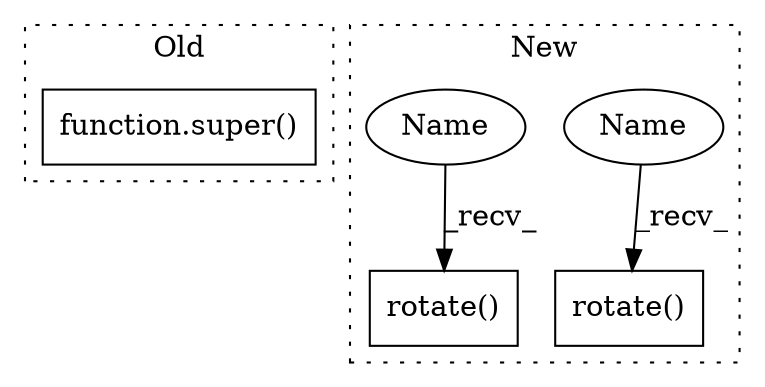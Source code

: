 digraph G {
subgraph cluster0 {
1 [label="function.super()" a="75" s="597,633" l="6,1" shape="box"];
label = "Old";
style="dotted";
}
subgraph cluster1 {
2 [label="rotate()" a="75" s="1433,1488" l="25,83" shape="box"];
3 [label="rotate()" a="75" s="1286,1341" l="25,83" shape="box"];
4 [label="Name" a="87" s="1433" l="4" shape="ellipse"];
5 [label="Name" a="87" s="1286" l="4" shape="ellipse"];
label = "New";
style="dotted";
}
4 -> 2 [label="_recv_"];
5 -> 3 [label="_recv_"];
}